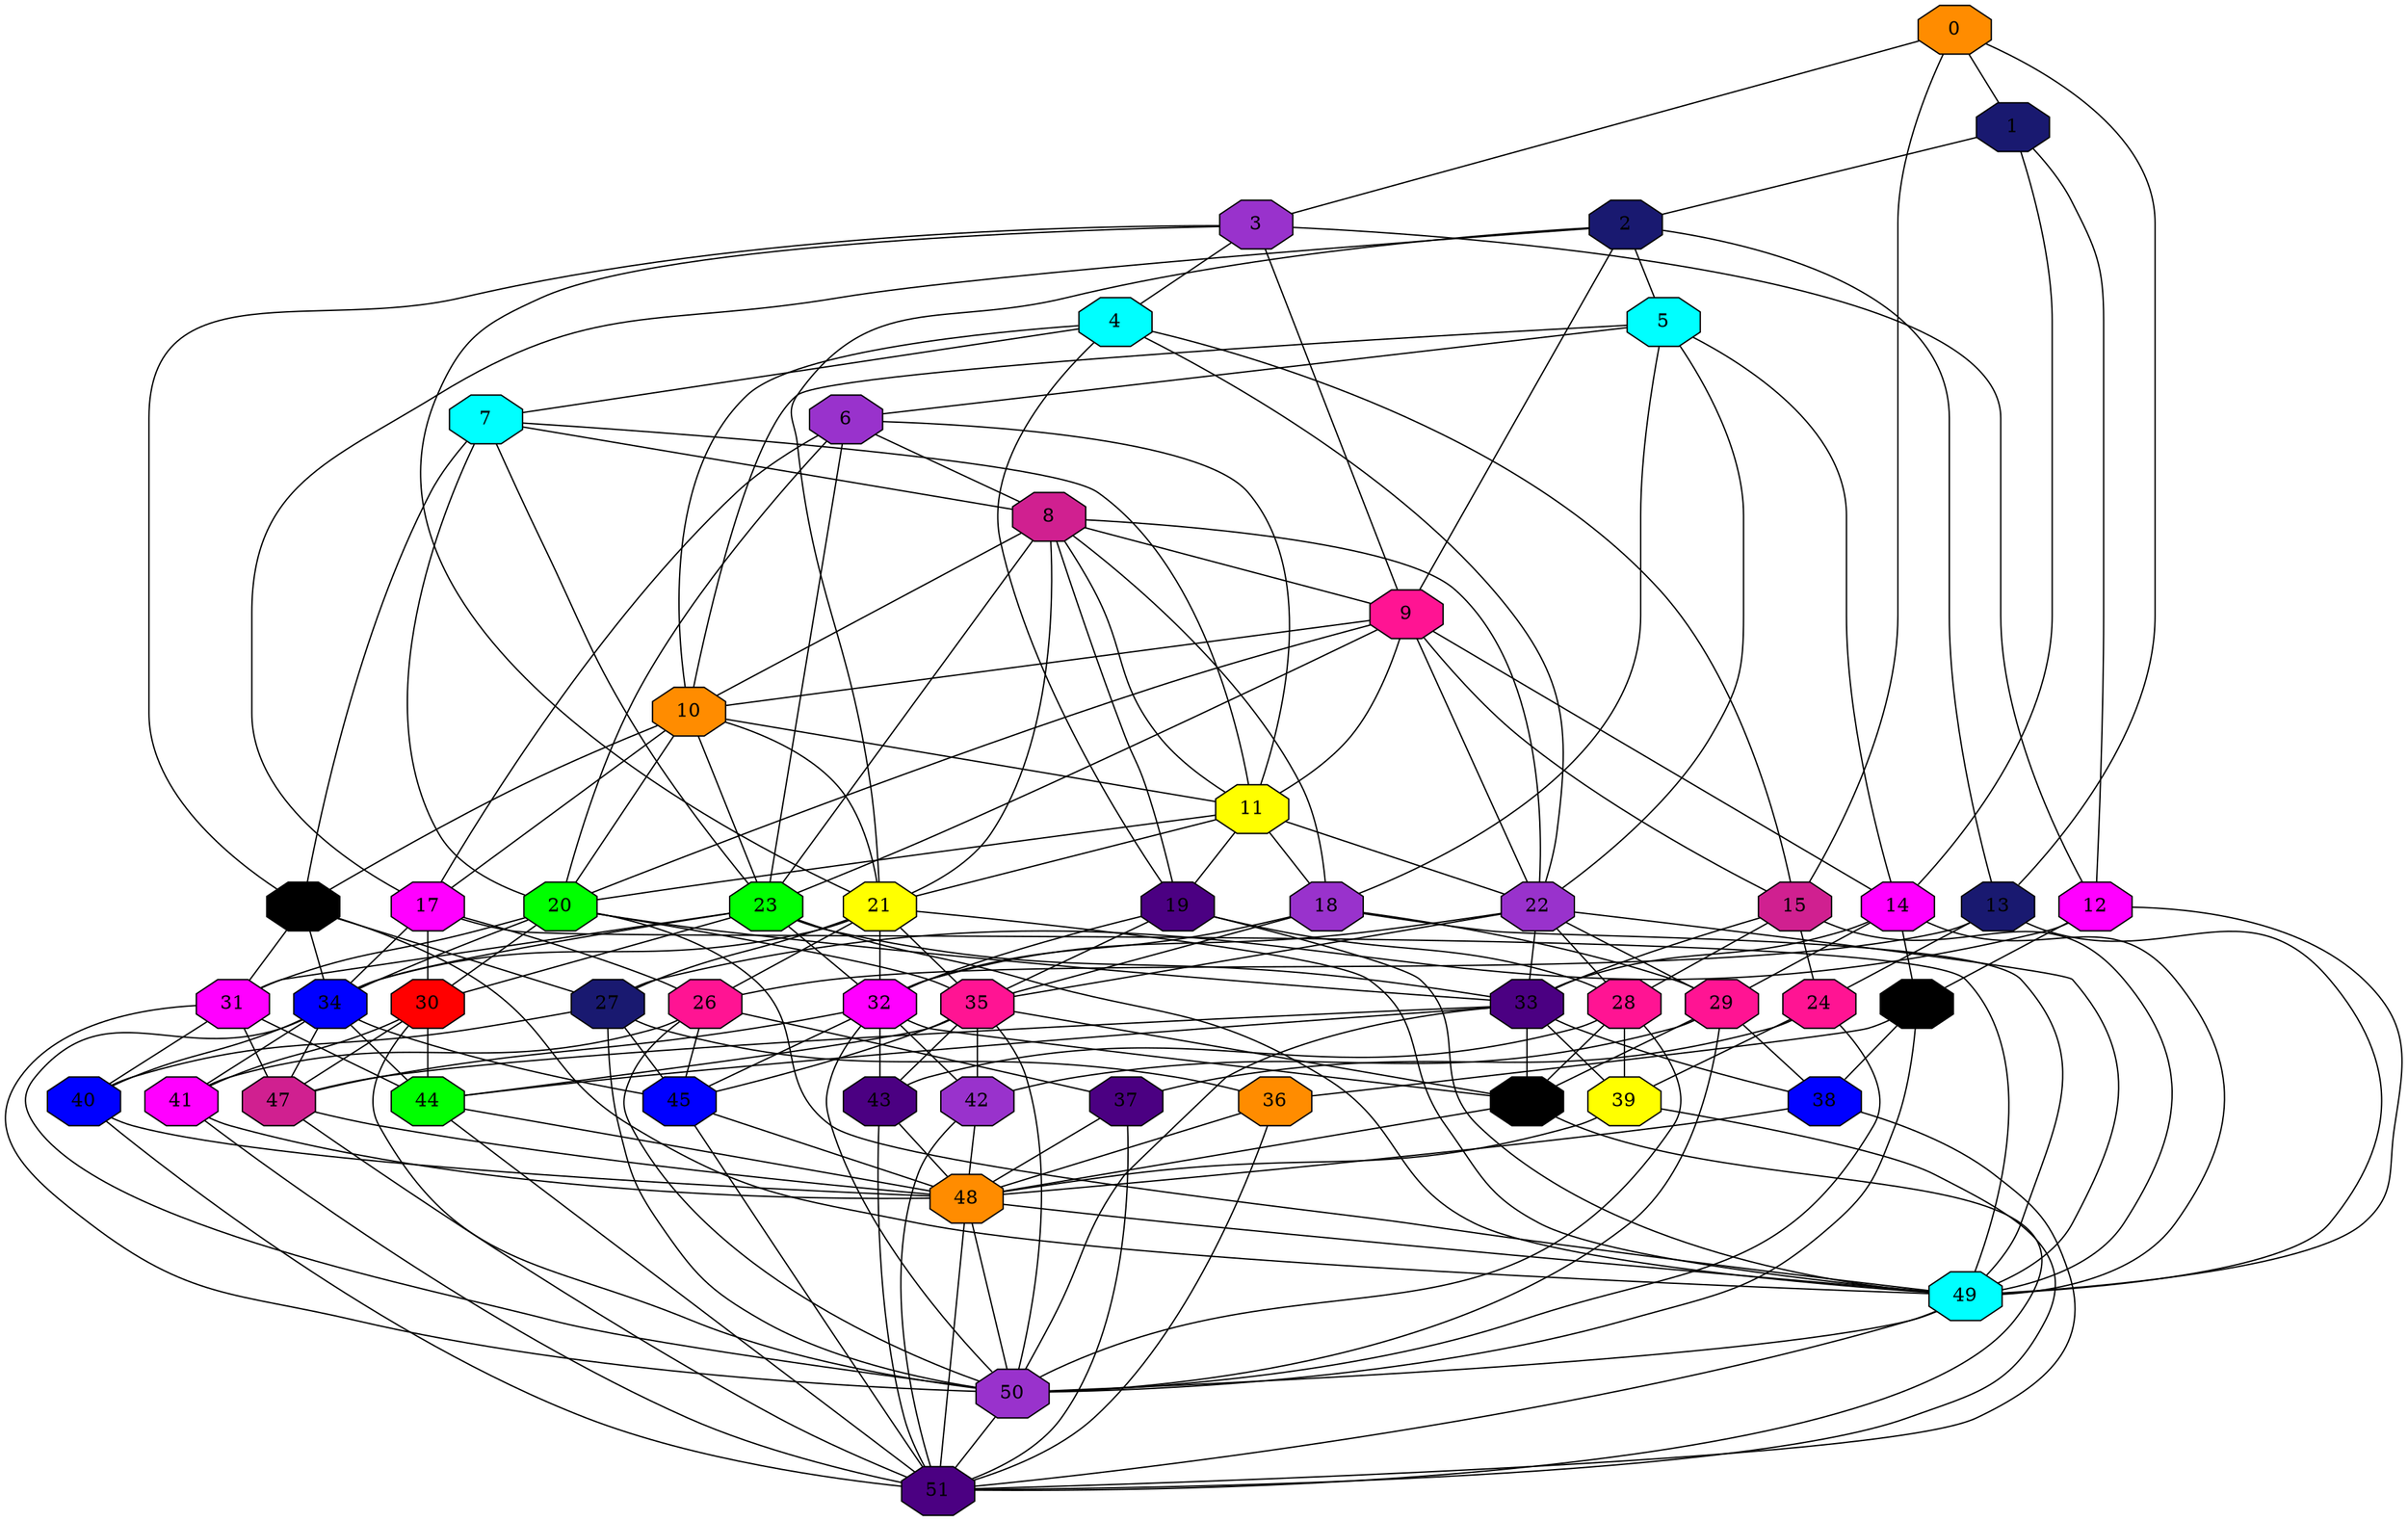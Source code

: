 graph G {
  0[shape = octagon, style = filled , fillcolor = darkorange ]
  1[shape = octagon, style = filled , fillcolor = midnightblue ]
  2[shape = octagon, style = filled , fillcolor = midnightblue ]
  3[shape = octagon, style = filled , fillcolor = darkorchid ]
  4[shape = octagon, style = filled , fillcolor = cyan ]
  5[shape = octagon, style = filled , fillcolor = cyan ]
  6[shape = octagon, style = filled , fillcolor = darkorchid ]
  7[shape = octagon, style = filled , fillcolor = cyan ]
  8[shape = octagon, style = filled , fillcolor = violetred ]
  9[shape = octagon, style = filled , fillcolor = deeppink ]
  10[shape = octagon, style = filled , fillcolor = darkorange ]
  11[shape = octagon, style = filled , fillcolor = yellow ]
  12[shape = octagon, style = filled , fillcolor = magenta ]
  13[shape = octagon, style = filled , fillcolor = midnightblue ]
  14[shape = octagon, style = filled , fillcolor = magenta ]
  15[shape = octagon, style = filled , fillcolor = violetred ]
  16[shape = octagon, style = filled , fillcolor = forestgreen3 ]
  17[shape = octagon, style = filled , fillcolor = magenta ]
  18[shape = octagon, style = filled , fillcolor = darkorchid ]
  19[shape = octagon, style = filled , fillcolor = indigo ]
  20[shape = octagon, style = filled , fillcolor = green ]
  21[shape = octagon, style = filled , fillcolor = yellow ]
  22[shape = octagon, style = filled , fillcolor = darkorchid ]
  23[shape = octagon, style = filled , fillcolor = green ]
  24[shape = octagon, style = filled , fillcolor = deeppink ]
  25[shape = octagon, style = filled , fillcolor = forestgreen3 ]
  26[shape = octagon, style = filled , fillcolor = deeppink ]
  27[shape = octagon, style = filled , fillcolor = midnightblue ]
  28[shape = octagon, style = filled , fillcolor = deeppink ]
  29[shape = octagon, style = filled , fillcolor = deeppink ]
  30[shape = octagon, style = filled , fillcolor = red ]
  31[shape = octagon, style = filled , fillcolor = magenta ]
  32[shape = octagon, style = filled , fillcolor = magenta ]
  33[shape = octagon, style = filled , fillcolor = indigo ]
  34[shape = octagon, style = filled , fillcolor = blue ]
  35[shape = octagon, style = filled , fillcolor = deeppink ]
  36[shape = octagon, style = filled , fillcolor = darkorange ]
  37[shape = octagon, style = filled , fillcolor = indigo ]
  38[shape = octagon, style = filled , fillcolor = blue ]
  39[shape = octagon, style = filled , fillcolor = yellow ]
  40[shape = octagon, style = filled , fillcolor = blue ]
  41[shape = octagon, style = filled , fillcolor = magenta ]
  42[shape = octagon, style = filled , fillcolor = darkorchid ]
  43[shape = octagon, style = filled , fillcolor = indigo ]
  44[shape = octagon, style = filled , fillcolor = green ]
  45[shape = octagon, style = filled , fillcolor = blue ]
  46[shape = octagon, style = filled , fillcolor = forestgreen3 ]
  47[shape = octagon, style = filled , fillcolor = violetred ]
  48[shape = octagon, style = filled , fillcolor = darkorange ]
  49[shape = octagon, style = filled , fillcolor = cyan ]
  50[shape = octagon, style = filled , fillcolor = darkorchid ]
  51[shape = octagon, style = filled , fillcolor = indigo ]
  "0"--"1";
  "0"--"3";
  "0"--"13";
  "0"--"15";
  "1"--"2";
  "1"--"12";
  "1"--"14";
  "2"--"5";
  "2"--"9";
  "2"--"13";
  "2"--"17";
  "2"--"21";
  "3"--"4";
  "3"--"9";
  "3"--"12";
  "3"--"16";
  "3"--"21";
  "4"--"7";
  "4"--"10";
  "4"--"15";
  "4"--"19";
  "4"--"22";
  "5"--"6";
  "5"--"10";
  "5"--"14";
  "5"--"18";
  "5"--"22";
  "6"--"8";
  "6"--"11";
  "6"--"17";
  "6"--"20";
  "6"--"23";
  "7"--"8";
  "7"--"11";
  "7"--"16";
  "7"--"20";
  "7"--"23";
  "8"--"9";
  "8"--"10";
  "8"--"11";
  "8"--"18";
  "8"--"19";
  "8"--"21";
  "8"--"22";
  "8"--"23";
  "9"--"10";
  "9"--"11";
  "9"--"14";
  "9"--"15";
  "9"--"20";
  "9"--"22";
  "9"--"23";
  "10"--"11";
  "10"--"16";
  "10"--"17";
  "10"--"20";
  "10"--"21";
  "10"--"23";
  "11"--"18";
  "11"--"19";
  "11"--"20";
  "11"--"21";
  "11"--"22";
  "12"--"25";
  "12"--"27";
  "12"--"49";
  "13"--"24";
  "13"--"26";
  "13"--"49";
  "14"--"25";
  "14"--"29";
  "14"--"33";
  "14"--"49";
  "15"--"24";
  "15"--"28";
  "15"--"33";
  "15"--"49";
  "16"--"27";
  "16"--"31";
  "16"--"34";
  "16"--"49";
  "17"--"26";
  "17"--"30";
  "17"--"34";
  "17"--"49";
  "18"--"29";
  "18"--"32";
  "18"--"35";
  "18"--"49";
  "19"--"28";
  "19"--"32";
  "19"--"35";
  "19"--"49";
  "20"--"30";
  "20"--"31";
  "20"--"33";
  "20"--"34";
  "20"--"35";
  "20"--"49";
  "21"--"26";
  "21"--"27";
  "21"--"32";
  "21"--"34";
  "21"--"35";
  "21"--"49";
  "22"--"28";
  "22"--"29";
  "22"--"32";
  "22"--"33";
  "22"--"35";
  "22"--"49";
  "23"--"30";
  "23"--"31";
  "23"--"32";
  "23"--"33";
  "23"--"34";
  "23"--"49";
  "24"--"37";
  "24"--"39";
  "24"--"50";
  "25"--"36";
  "25"--"38";
  "25"--"50";
  "26"--"37";
  "26"--"41";
  "26"--"45";
  "26"--"50";
  "27"--"36";
  "27"--"40";
  "27"--"45";
  "27"--"50";
  "28"--"39";
  "28"--"43";
  "28"--"46";
  "28"--"50";
  "29"--"38";
  "29"--"42";
  "29"--"46";
  "29"--"50";
  "30"--"41";
  "30"--"44";
  "30"--"47";
  "30"--"50";
  "31"--"40";
  "31"--"44";
  "31"--"47";
  "31"--"50";
  "32"--"42";
  "32"--"43";
  "32"--"45";
  "32"--"46";
  "32"--"47";
  "32"--"50";
  "33"--"38";
  "33"--"39";
  "33"--"44";
  "33"--"46";
  "33"--"47";
  "33"--"50";
  "34"--"40";
  "34"--"41";
  "34"--"44";
  "34"--"45";
  "34"--"47";
  "34"--"50";
  "35"--"42";
  "35"--"43";
  "35"--"44";
  "35"--"45";
  "35"--"46";
  "35"--"50";
  "36"--"48";
  "36"--"51";
  "37"--"48";
  "37"--"51";
  "38"--"48";
  "38"--"51";
  "39"--"48";
  "39"--"51";
  "40"--"48";
  "40"--"51";
  "41"--"48";
  "41"--"51";
  "42"--"48";
  "42"--"51";
  "43"--"48";
  "43"--"51";
  "44"--"48";
  "44"--"51";
  "45"--"48";
  "45"--"51";
  "46"--"48";
  "46"--"51";
  "47"--"48";
  "47"--"51";
  "48"--"49";
  "48"--"50";
  "48"--"51";
  "49"--"50";
  "49"--"51";
  "50"--"51";
}
